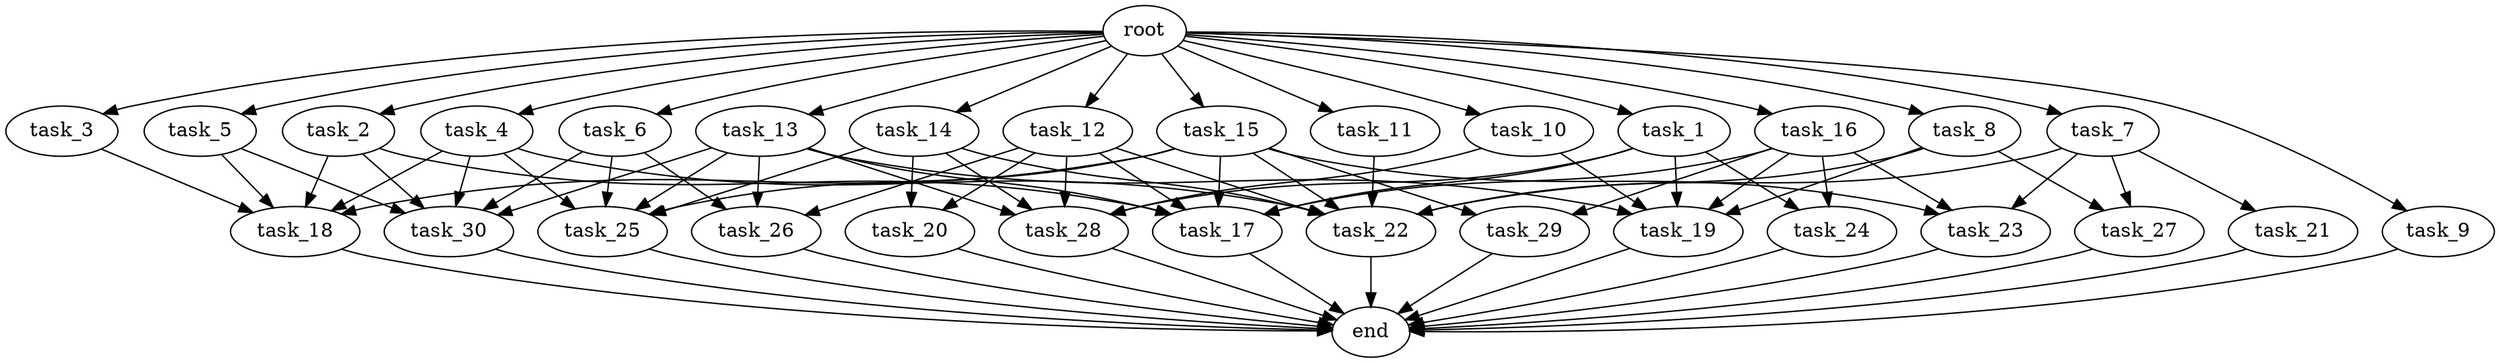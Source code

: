 digraph G {
  root [size="0.000000e+00"];
  task_1 [size="7.869710e+09"];
  task_2 [size="6.908491e+10"];
  task_3 [size="7.840513e+10"];
  task_4 [size="7.782752e+09"];
  task_5 [size="7.747148e+10"];
  task_6 [size="7.573583e+10"];
  task_7 [size="4.261269e+09"];
  task_8 [size="1.079066e+10"];
  task_9 [size="7.930759e+10"];
  task_10 [size="5.135278e+10"];
  task_11 [size="5.935931e+09"];
  task_12 [size="1.190103e+10"];
  task_13 [size="2.530872e+10"];
  task_14 [size="6.634074e+09"];
  task_15 [size="6.676197e+10"];
  task_16 [size="7.545748e+10"];
  task_17 [size="7.823926e+10"];
  task_18 [size="9.201061e+10"];
  task_19 [size="2.054806e+10"];
  task_20 [size="9.011847e+10"];
  task_21 [size="1.848633e+10"];
  task_22 [size="3.515985e+10"];
  task_23 [size="9.087024e+09"];
  task_24 [size="8.458769e+10"];
  task_25 [size="9.418508e+10"];
  task_26 [size="9.487967e+10"];
  task_27 [size="3.479018e+10"];
  task_28 [size="1.606413e+10"];
  task_29 [size="5.006844e+10"];
  task_30 [size="7.285812e+10"];
  end [size="0.000000e+00"];

  root -> task_1 [size="1.000000e-12"];
  root -> task_2 [size="1.000000e-12"];
  root -> task_3 [size="1.000000e-12"];
  root -> task_4 [size="1.000000e-12"];
  root -> task_5 [size="1.000000e-12"];
  root -> task_6 [size="1.000000e-12"];
  root -> task_7 [size="1.000000e-12"];
  root -> task_8 [size="1.000000e-12"];
  root -> task_9 [size="1.000000e-12"];
  root -> task_10 [size="1.000000e-12"];
  root -> task_11 [size="1.000000e-12"];
  root -> task_12 [size="1.000000e-12"];
  root -> task_13 [size="1.000000e-12"];
  root -> task_14 [size="1.000000e-12"];
  root -> task_15 [size="1.000000e-12"];
  root -> task_16 [size="1.000000e-12"];
  task_1 -> task_17 [size="1.303988e+08"];
  task_1 -> task_19 [size="4.109613e+07"];
  task_1 -> task_24 [size="4.229385e+08"];
  task_1 -> task_28 [size="3.212826e+07"];
  task_2 -> task_17 [size="1.303988e+08"];
  task_2 -> task_18 [size="1.840212e+08"];
  task_2 -> task_30 [size="1.457162e+08"];
  task_3 -> task_18 [size="1.840212e+08"];
  task_4 -> task_18 [size="1.840212e+08"];
  task_4 -> task_22 [size="5.022836e+07"];
  task_4 -> task_25 [size="1.883702e+08"];
  task_4 -> task_30 [size="1.457162e+08"];
  task_5 -> task_18 [size="1.840212e+08"];
  task_5 -> task_30 [size="1.457162e+08"];
  task_6 -> task_25 [size="1.883702e+08"];
  task_6 -> task_26 [size="3.162656e+08"];
  task_6 -> task_30 [size="1.457162e+08"];
  task_7 -> task_21 [size="1.848633e+08"];
  task_7 -> task_22 [size="5.022836e+07"];
  task_7 -> task_23 [size="3.029008e+07"];
  task_7 -> task_27 [size="1.739509e+08"];
  task_8 -> task_19 [size="4.109613e+07"];
  task_8 -> task_22 [size="5.022836e+07"];
  task_8 -> task_27 [size="1.739509e+08"];
  task_9 -> end [size="1.000000e-12"];
  task_10 -> task_19 [size="4.109613e+07"];
  task_10 -> task_28 [size="3.212826e+07"];
  task_11 -> task_22 [size="5.022836e+07"];
  task_12 -> task_17 [size="1.303988e+08"];
  task_12 -> task_20 [size="4.505924e+08"];
  task_12 -> task_22 [size="5.022836e+07"];
  task_12 -> task_26 [size="3.162656e+08"];
  task_12 -> task_28 [size="3.212826e+07"];
  task_13 -> task_17 [size="1.303988e+08"];
  task_13 -> task_19 [size="4.109613e+07"];
  task_13 -> task_25 [size="1.883702e+08"];
  task_13 -> task_26 [size="3.162656e+08"];
  task_13 -> task_28 [size="3.212826e+07"];
  task_13 -> task_30 [size="1.457162e+08"];
  task_14 -> task_20 [size="4.505924e+08"];
  task_14 -> task_22 [size="5.022836e+07"];
  task_14 -> task_25 [size="1.883702e+08"];
  task_14 -> task_28 [size="3.212826e+07"];
  task_15 -> task_17 [size="1.303988e+08"];
  task_15 -> task_18 [size="1.840212e+08"];
  task_15 -> task_22 [size="5.022836e+07"];
  task_15 -> task_23 [size="3.029008e+07"];
  task_15 -> task_25 [size="1.883702e+08"];
  task_15 -> task_29 [size="2.503422e+08"];
  task_16 -> task_17 [size="1.303988e+08"];
  task_16 -> task_19 [size="4.109613e+07"];
  task_16 -> task_23 [size="3.029008e+07"];
  task_16 -> task_24 [size="4.229385e+08"];
  task_16 -> task_29 [size="2.503422e+08"];
  task_17 -> end [size="1.000000e-12"];
  task_18 -> end [size="1.000000e-12"];
  task_19 -> end [size="1.000000e-12"];
  task_20 -> end [size="1.000000e-12"];
  task_21 -> end [size="1.000000e-12"];
  task_22 -> end [size="1.000000e-12"];
  task_23 -> end [size="1.000000e-12"];
  task_24 -> end [size="1.000000e-12"];
  task_25 -> end [size="1.000000e-12"];
  task_26 -> end [size="1.000000e-12"];
  task_27 -> end [size="1.000000e-12"];
  task_28 -> end [size="1.000000e-12"];
  task_29 -> end [size="1.000000e-12"];
  task_30 -> end [size="1.000000e-12"];
}
